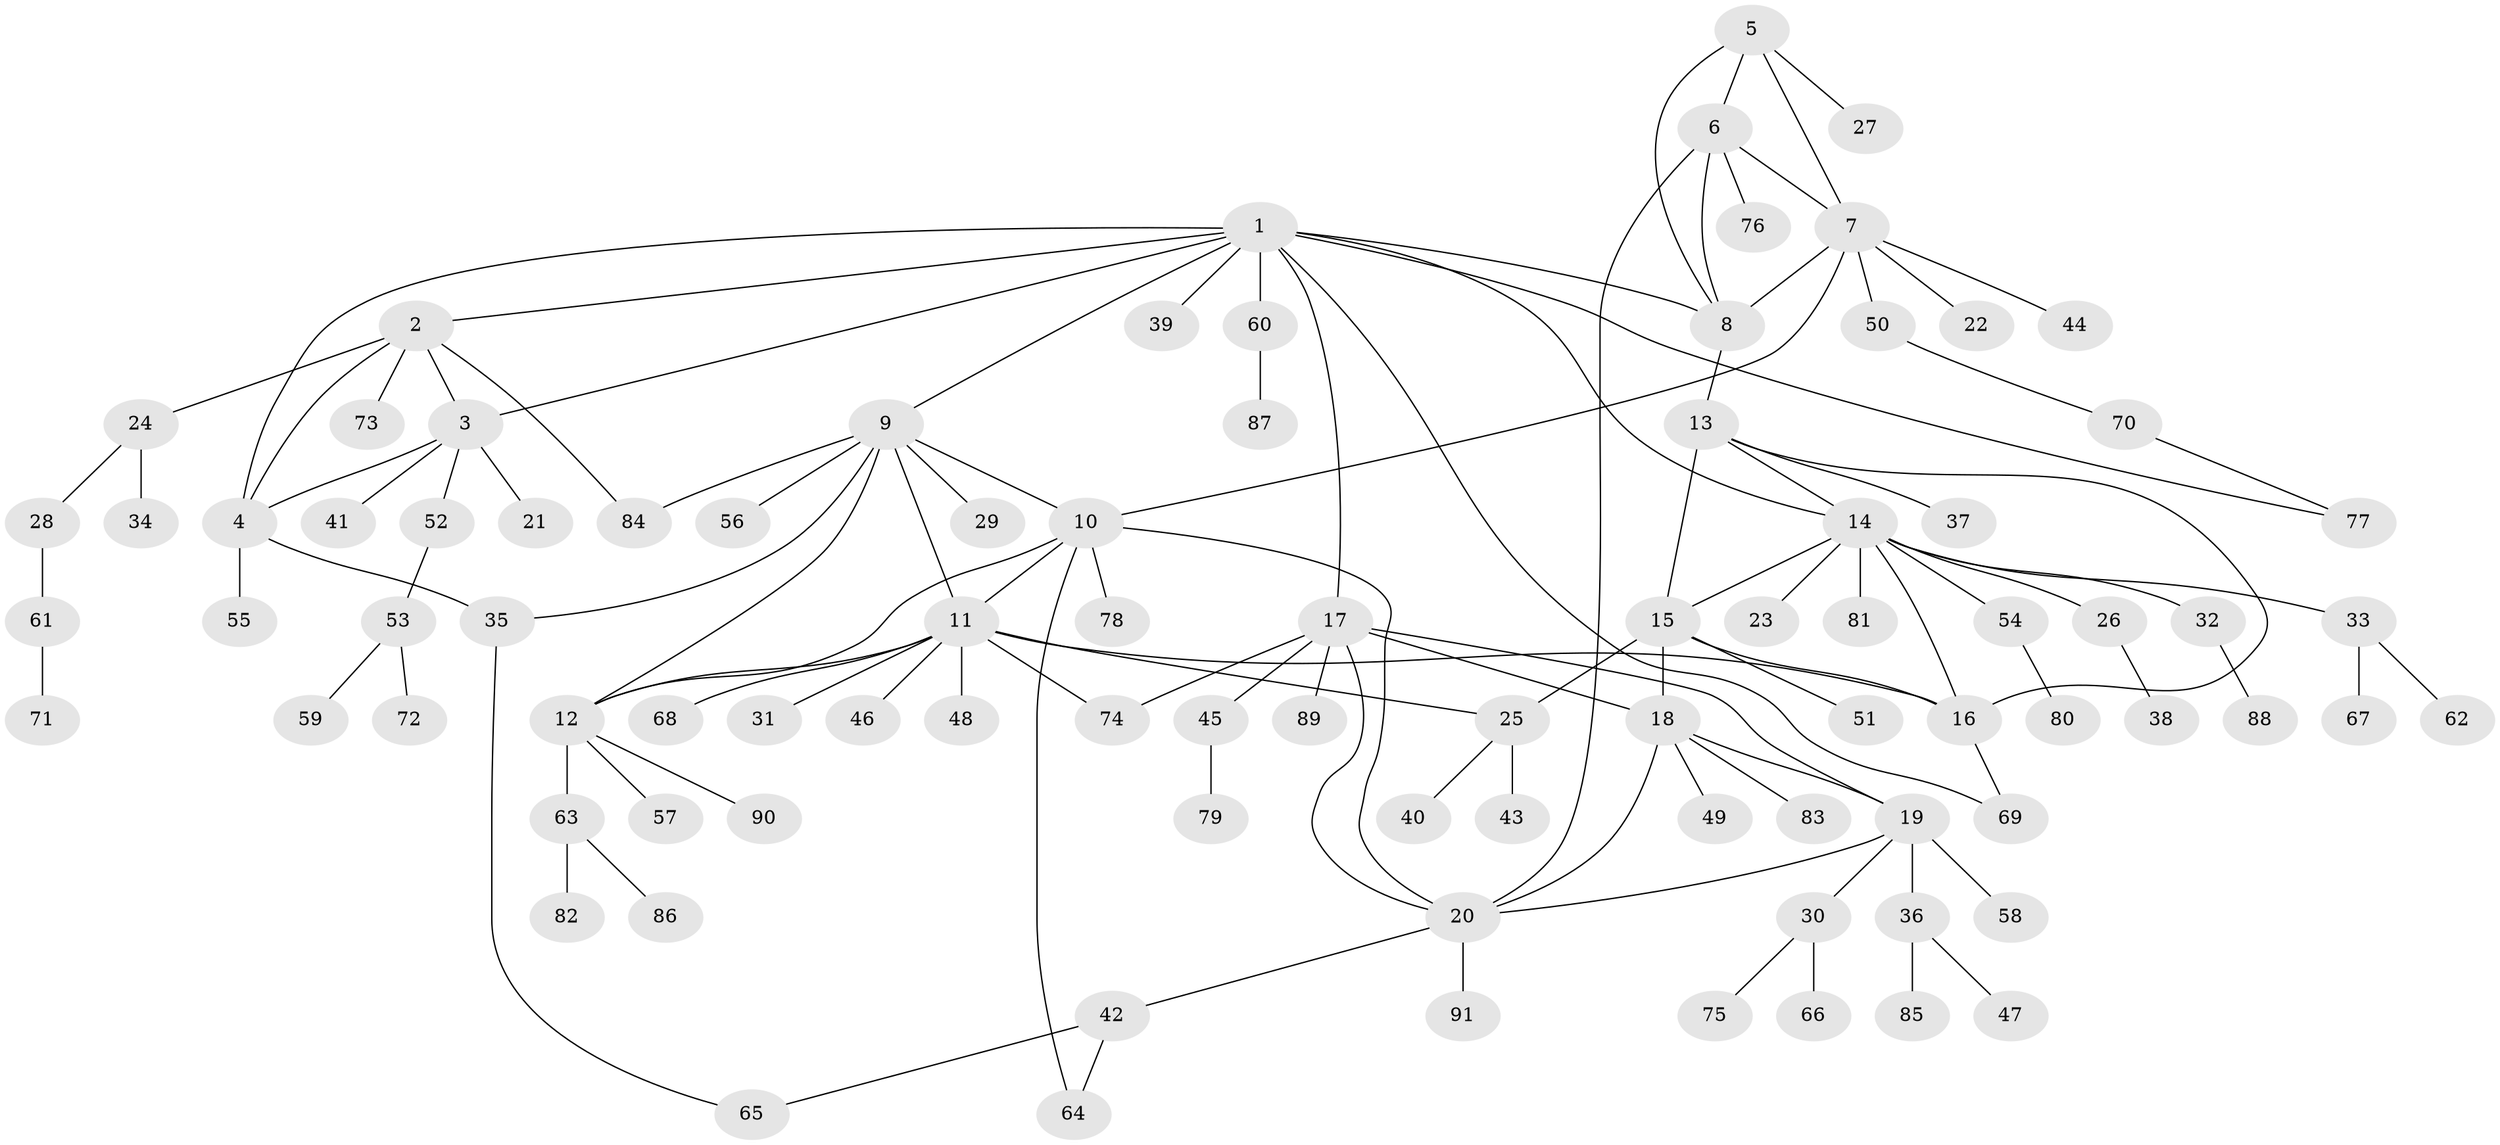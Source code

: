 // coarse degree distribution, {7: 0.07407407407407407, 10: 0.018518518518518517, 4: 0.018518518518518517, 11: 0.018518518518518517, 5: 0.018518518518518517, 9: 0.018518518518518517, 1: 0.7037037037037037, 2: 0.1111111111111111, 13: 0.018518518518518517}
// Generated by graph-tools (version 1.1) at 2025/57/03/04/25 21:57:45]
// undirected, 91 vertices, 119 edges
graph export_dot {
graph [start="1"]
  node [color=gray90,style=filled];
  1;
  2;
  3;
  4;
  5;
  6;
  7;
  8;
  9;
  10;
  11;
  12;
  13;
  14;
  15;
  16;
  17;
  18;
  19;
  20;
  21;
  22;
  23;
  24;
  25;
  26;
  27;
  28;
  29;
  30;
  31;
  32;
  33;
  34;
  35;
  36;
  37;
  38;
  39;
  40;
  41;
  42;
  43;
  44;
  45;
  46;
  47;
  48;
  49;
  50;
  51;
  52;
  53;
  54;
  55;
  56;
  57;
  58;
  59;
  60;
  61;
  62;
  63;
  64;
  65;
  66;
  67;
  68;
  69;
  70;
  71;
  72;
  73;
  74;
  75;
  76;
  77;
  78;
  79;
  80;
  81;
  82;
  83;
  84;
  85;
  86;
  87;
  88;
  89;
  90;
  91;
  1 -- 2;
  1 -- 3;
  1 -- 4;
  1 -- 8;
  1 -- 9;
  1 -- 14;
  1 -- 17;
  1 -- 39;
  1 -- 60;
  1 -- 69;
  1 -- 77;
  2 -- 3;
  2 -- 4;
  2 -- 24;
  2 -- 73;
  2 -- 84;
  3 -- 4;
  3 -- 21;
  3 -- 41;
  3 -- 52;
  4 -- 35;
  4 -- 55;
  5 -- 6;
  5 -- 7;
  5 -- 8;
  5 -- 27;
  6 -- 7;
  6 -- 8;
  6 -- 20;
  6 -- 76;
  7 -- 8;
  7 -- 10;
  7 -- 22;
  7 -- 44;
  7 -- 50;
  8 -- 13;
  9 -- 10;
  9 -- 11;
  9 -- 12;
  9 -- 29;
  9 -- 35;
  9 -- 56;
  9 -- 84;
  10 -- 11;
  10 -- 12;
  10 -- 20;
  10 -- 64;
  10 -- 78;
  11 -- 12;
  11 -- 16;
  11 -- 25;
  11 -- 31;
  11 -- 46;
  11 -- 48;
  11 -- 68;
  11 -- 74;
  12 -- 57;
  12 -- 63;
  12 -- 90;
  13 -- 14;
  13 -- 15;
  13 -- 16;
  13 -- 37;
  14 -- 15;
  14 -- 16;
  14 -- 23;
  14 -- 26;
  14 -- 32;
  14 -- 33;
  14 -- 54;
  14 -- 81;
  15 -- 16;
  15 -- 18;
  15 -- 25;
  15 -- 51;
  16 -- 69;
  17 -- 18;
  17 -- 19;
  17 -- 20;
  17 -- 45;
  17 -- 74;
  17 -- 89;
  18 -- 19;
  18 -- 20;
  18 -- 49;
  18 -- 83;
  19 -- 20;
  19 -- 30;
  19 -- 36;
  19 -- 58;
  20 -- 42;
  20 -- 91;
  24 -- 28;
  24 -- 34;
  25 -- 40;
  25 -- 43;
  26 -- 38;
  28 -- 61;
  30 -- 66;
  30 -- 75;
  32 -- 88;
  33 -- 62;
  33 -- 67;
  35 -- 65;
  36 -- 47;
  36 -- 85;
  42 -- 64;
  42 -- 65;
  45 -- 79;
  50 -- 70;
  52 -- 53;
  53 -- 59;
  53 -- 72;
  54 -- 80;
  60 -- 87;
  61 -- 71;
  63 -- 82;
  63 -- 86;
  70 -- 77;
}
